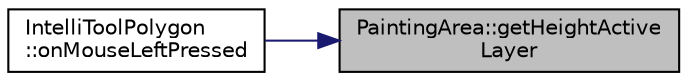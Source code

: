 digraph "PaintingArea::getHeightActiveLayer"
{
 // LATEX_PDF_SIZE
  edge [fontname="Helvetica",fontsize="10",labelfontname="Helvetica",labelfontsize="10"];
  node [fontname="Helvetica",fontsize="10",shape=record];
  rankdir="RL";
  Node1 [label="PaintingArea::getHeightActive\lLayer",height=0.2,width=0.4,color="black", fillcolor="grey75", style="filled", fontcolor="black",tooltip=" "];
  Node1 -> Node2 [dir="back",color="midnightblue",fontsize="10",style="solid",fontname="Helvetica"];
  Node2 [label="IntelliToolPolygon\l::onMouseLeftPressed",height=0.2,width=0.4,color="black", fillcolor="white", style="filled",URL="$class_intelli_tool_polygon.html#ad5d3b741be6d0647a9cdc9da2cb8bc3d",tooltip="A function managing the left click Pressed of a Mouse. Resetting the current draw...."];
}

